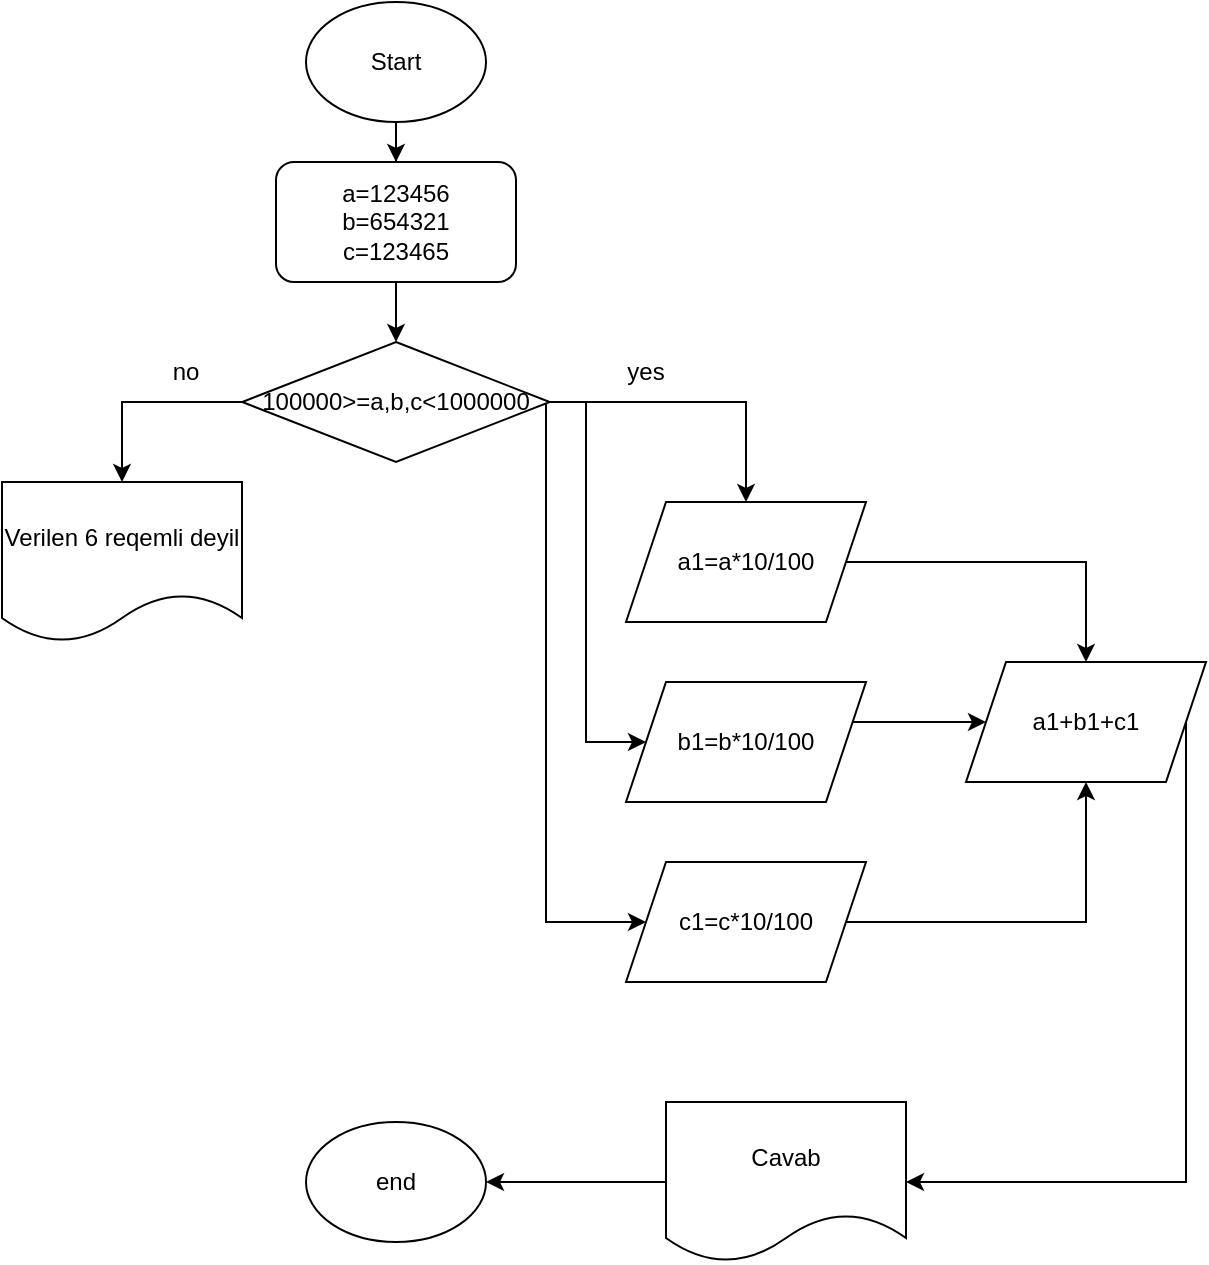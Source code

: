 <mxfile version="16.5.1" type="device"><diagram id="x8JmS8K_Iz0aKm72dbJG" name="Page-1"><mxGraphModel dx="1038" dy="547" grid="1" gridSize="10" guides="1" tooltips="1" connect="1" arrows="1" fold="1" page="1" pageScale="1" pageWidth="850" pageHeight="1100" math="0" shadow="0"><root><mxCell id="0"/><mxCell id="1" parent="0"/><mxCell id="YrJf22q4FPGWHxrn5U3y-4" style="edgeStyle=orthogonalEdgeStyle;rounded=0;orthogonalLoop=1;jettySize=auto;html=1;entryX=0.5;entryY=0;entryDx=0;entryDy=0;" edge="1" parent="1" source="YrJf22q4FPGWHxrn5U3y-1" target="YrJf22q4FPGWHxrn5U3y-3"><mxGeometry relative="1" as="geometry"/></mxCell><mxCell id="YrJf22q4FPGWHxrn5U3y-1" value="Start" style="ellipse;whiteSpace=wrap;html=1;" vertex="1" parent="1"><mxGeometry x="370" y="30" width="90" height="60" as="geometry"/></mxCell><mxCell id="YrJf22q4FPGWHxrn5U3y-2" value="end" style="ellipse;whiteSpace=wrap;html=1;" vertex="1" parent="1"><mxGeometry x="370.01" y="590" width="90" height="60" as="geometry"/></mxCell><mxCell id="YrJf22q4FPGWHxrn5U3y-6" style="edgeStyle=orthogonalEdgeStyle;rounded=0;orthogonalLoop=1;jettySize=auto;html=1;entryX=0.5;entryY=0;entryDx=0;entryDy=0;" edge="1" parent="1" source="YrJf22q4FPGWHxrn5U3y-3" target="YrJf22q4FPGWHxrn5U3y-5"><mxGeometry relative="1" as="geometry"/></mxCell><mxCell id="YrJf22q4FPGWHxrn5U3y-3" value="a=123456&lt;br&gt;b=654321&lt;br&gt;c=123465" style="rounded=1;whiteSpace=wrap;html=1;" vertex="1" parent="1"><mxGeometry x="355" y="110" width="120" height="60" as="geometry"/></mxCell><mxCell id="YrJf22q4FPGWHxrn5U3y-9" style="edgeStyle=orthogonalEdgeStyle;rounded=0;orthogonalLoop=1;jettySize=auto;html=1;entryX=0.5;entryY=0;entryDx=0;entryDy=0;" edge="1" parent="1" source="YrJf22q4FPGWHxrn5U3y-5" target="YrJf22q4FPGWHxrn5U3y-8"><mxGeometry relative="1" as="geometry"/></mxCell><mxCell id="YrJf22q4FPGWHxrn5U3y-12" style="edgeStyle=orthogonalEdgeStyle;rounded=0;orthogonalLoop=1;jettySize=auto;html=1;entryX=0.5;entryY=0;entryDx=0;entryDy=0;" edge="1" parent="1" source="YrJf22q4FPGWHxrn5U3y-5" target="YrJf22q4FPGWHxrn5U3y-11"><mxGeometry relative="1" as="geometry"/></mxCell><mxCell id="YrJf22q4FPGWHxrn5U3y-13" style="edgeStyle=orthogonalEdgeStyle;rounded=0;orthogonalLoop=1;jettySize=auto;html=1;entryX=0;entryY=0.5;entryDx=0;entryDy=0;" edge="1" parent="1" source="YrJf22q4FPGWHxrn5U3y-5" target="YrJf22q4FPGWHxrn5U3y-14"><mxGeometry relative="1" as="geometry"><mxPoint x="520" y="420" as="targetPoint"/><Array as="points"><mxPoint x="510" y="230"/><mxPoint x="510" y="400"/></Array></mxGeometry></mxCell><mxCell id="YrJf22q4FPGWHxrn5U3y-16" style="edgeStyle=orthogonalEdgeStyle;rounded=0;orthogonalLoop=1;jettySize=auto;html=1;entryX=0;entryY=0.5;entryDx=0;entryDy=0;" edge="1" parent="1" source="YrJf22q4FPGWHxrn5U3y-5" target="YrJf22q4FPGWHxrn5U3y-15"><mxGeometry relative="1" as="geometry"><Array as="points"><mxPoint x="490" y="490"/></Array></mxGeometry></mxCell><mxCell id="YrJf22q4FPGWHxrn5U3y-5" value="100000&amp;gt;=a,b,c&amp;lt;1000000" style="rhombus;whiteSpace=wrap;html=1;" vertex="1" parent="1"><mxGeometry x="338.13" y="200" width="153.75" height="60" as="geometry"/></mxCell><mxCell id="YrJf22q4FPGWHxrn5U3y-8" value="Verilen 6 reqemli deyil" style="shape=document;whiteSpace=wrap;html=1;boundedLbl=1;" vertex="1" parent="1"><mxGeometry x="218" y="270" width="120" height="80" as="geometry"/></mxCell><mxCell id="YrJf22q4FPGWHxrn5U3y-10" value="no" style="text;html=1;strokeColor=none;fillColor=none;align=center;verticalAlign=middle;whiteSpace=wrap;rounded=0;" vertex="1" parent="1"><mxGeometry x="280" y="200" width="60" height="30" as="geometry"/></mxCell><mxCell id="YrJf22q4FPGWHxrn5U3y-20" style="edgeStyle=orthogonalEdgeStyle;rounded=0;orthogonalLoop=1;jettySize=auto;html=1;entryX=0.5;entryY=0;entryDx=0;entryDy=0;" edge="1" parent="1" source="YrJf22q4FPGWHxrn5U3y-11" target="YrJf22q4FPGWHxrn5U3y-17"><mxGeometry relative="1" as="geometry"/></mxCell><mxCell id="YrJf22q4FPGWHxrn5U3y-11" value="a1=a*10/100" style="shape=parallelogram;perimeter=parallelogramPerimeter;whiteSpace=wrap;html=1;fixedSize=1;" vertex="1" parent="1"><mxGeometry x="530" y="280" width="120" height="60" as="geometry"/></mxCell><mxCell id="YrJf22q4FPGWHxrn5U3y-18" style="edgeStyle=orthogonalEdgeStyle;rounded=0;orthogonalLoop=1;jettySize=auto;html=1;entryX=0;entryY=0.5;entryDx=0;entryDy=0;" edge="1" parent="1" source="YrJf22q4FPGWHxrn5U3y-14" target="YrJf22q4FPGWHxrn5U3y-17"><mxGeometry relative="1" as="geometry"><Array as="points"><mxPoint x="700" y="390"/><mxPoint x="700" y="390"/></Array></mxGeometry></mxCell><mxCell id="YrJf22q4FPGWHxrn5U3y-14" value="b1=b*10/100" style="shape=parallelogram;perimeter=parallelogramPerimeter;whiteSpace=wrap;html=1;fixedSize=1;" vertex="1" parent="1"><mxGeometry x="530" y="370" width="120" height="60" as="geometry"/></mxCell><mxCell id="YrJf22q4FPGWHxrn5U3y-19" style="edgeStyle=orthogonalEdgeStyle;rounded=0;orthogonalLoop=1;jettySize=auto;html=1;entryX=0.5;entryY=1;entryDx=0;entryDy=0;" edge="1" parent="1" source="YrJf22q4FPGWHxrn5U3y-15" target="YrJf22q4FPGWHxrn5U3y-17"><mxGeometry relative="1" as="geometry"/></mxCell><mxCell id="YrJf22q4FPGWHxrn5U3y-15" value="c1=c*10/100" style="shape=parallelogram;perimeter=parallelogramPerimeter;whiteSpace=wrap;html=1;fixedSize=1;" vertex="1" parent="1"><mxGeometry x="530" y="460" width="120" height="60" as="geometry"/></mxCell><mxCell id="YrJf22q4FPGWHxrn5U3y-23" style="edgeStyle=orthogonalEdgeStyle;rounded=0;orthogonalLoop=1;jettySize=auto;html=1;entryX=1;entryY=0.5;entryDx=0;entryDy=0;" edge="1" parent="1" source="YrJf22q4FPGWHxrn5U3y-17" target="YrJf22q4FPGWHxrn5U3y-22"><mxGeometry relative="1" as="geometry"><Array as="points"><mxPoint x="810" y="620"/></Array></mxGeometry></mxCell><mxCell id="YrJf22q4FPGWHxrn5U3y-17" value="a1+b1+c1" style="shape=parallelogram;perimeter=parallelogramPerimeter;whiteSpace=wrap;html=1;fixedSize=1;" vertex="1" parent="1"><mxGeometry x="700" y="360" width="120" height="60" as="geometry"/></mxCell><mxCell id="YrJf22q4FPGWHxrn5U3y-21" value="yes" style="text;html=1;strokeColor=none;fillColor=none;align=center;verticalAlign=middle;whiteSpace=wrap;rounded=0;" vertex="1" parent="1"><mxGeometry x="510" y="200" width="60" height="30" as="geometry"/></mxCell><mxCell id="YrJf22q4FPGWHxrn5U3y-24" style="edgeStyle=orthogonalEdgeStyle;rounded=0;orthogonalLoop=1;jettySize=auto;html=1;entryX=1;entryY=0.5;entryDx=0;entryDy=0;" edge="1" parent="1" source="YrJf22q4FPGWHxrn5U3y-22" target="YrJf22q4FPGWHxrn5U3y-2"><mxGeometry relative="1" as="geometry"/></mxCell><mxCell id="YrJf22q4FPGWHxrn5U3y-22" value="Cavab" style="shape=document;whiteSpace=wrap;html=1;boundedLbl=1;" vertex="1" parent="1"><mxGeometry x="550" y="580" width="120" height="80" as="geometry"/></mxCell></root></mxGraphModel></diagram></mxfile>